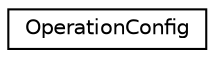 digraph "Graphical Class Hierarchy"
{
  edge [fontname="Helvetica",fontsize="10",labelfontname="Helvetica",labelfontsize="10"];
  node [fontname="Helvetica",fontsize="10",shape=record];
  rankdir="LR";
  Node0 [label="OperationConfig",height=0.2,width=0.4,color="black", fillcolor="white", style="filled",URL="$struct_operation_config.html"];
}

